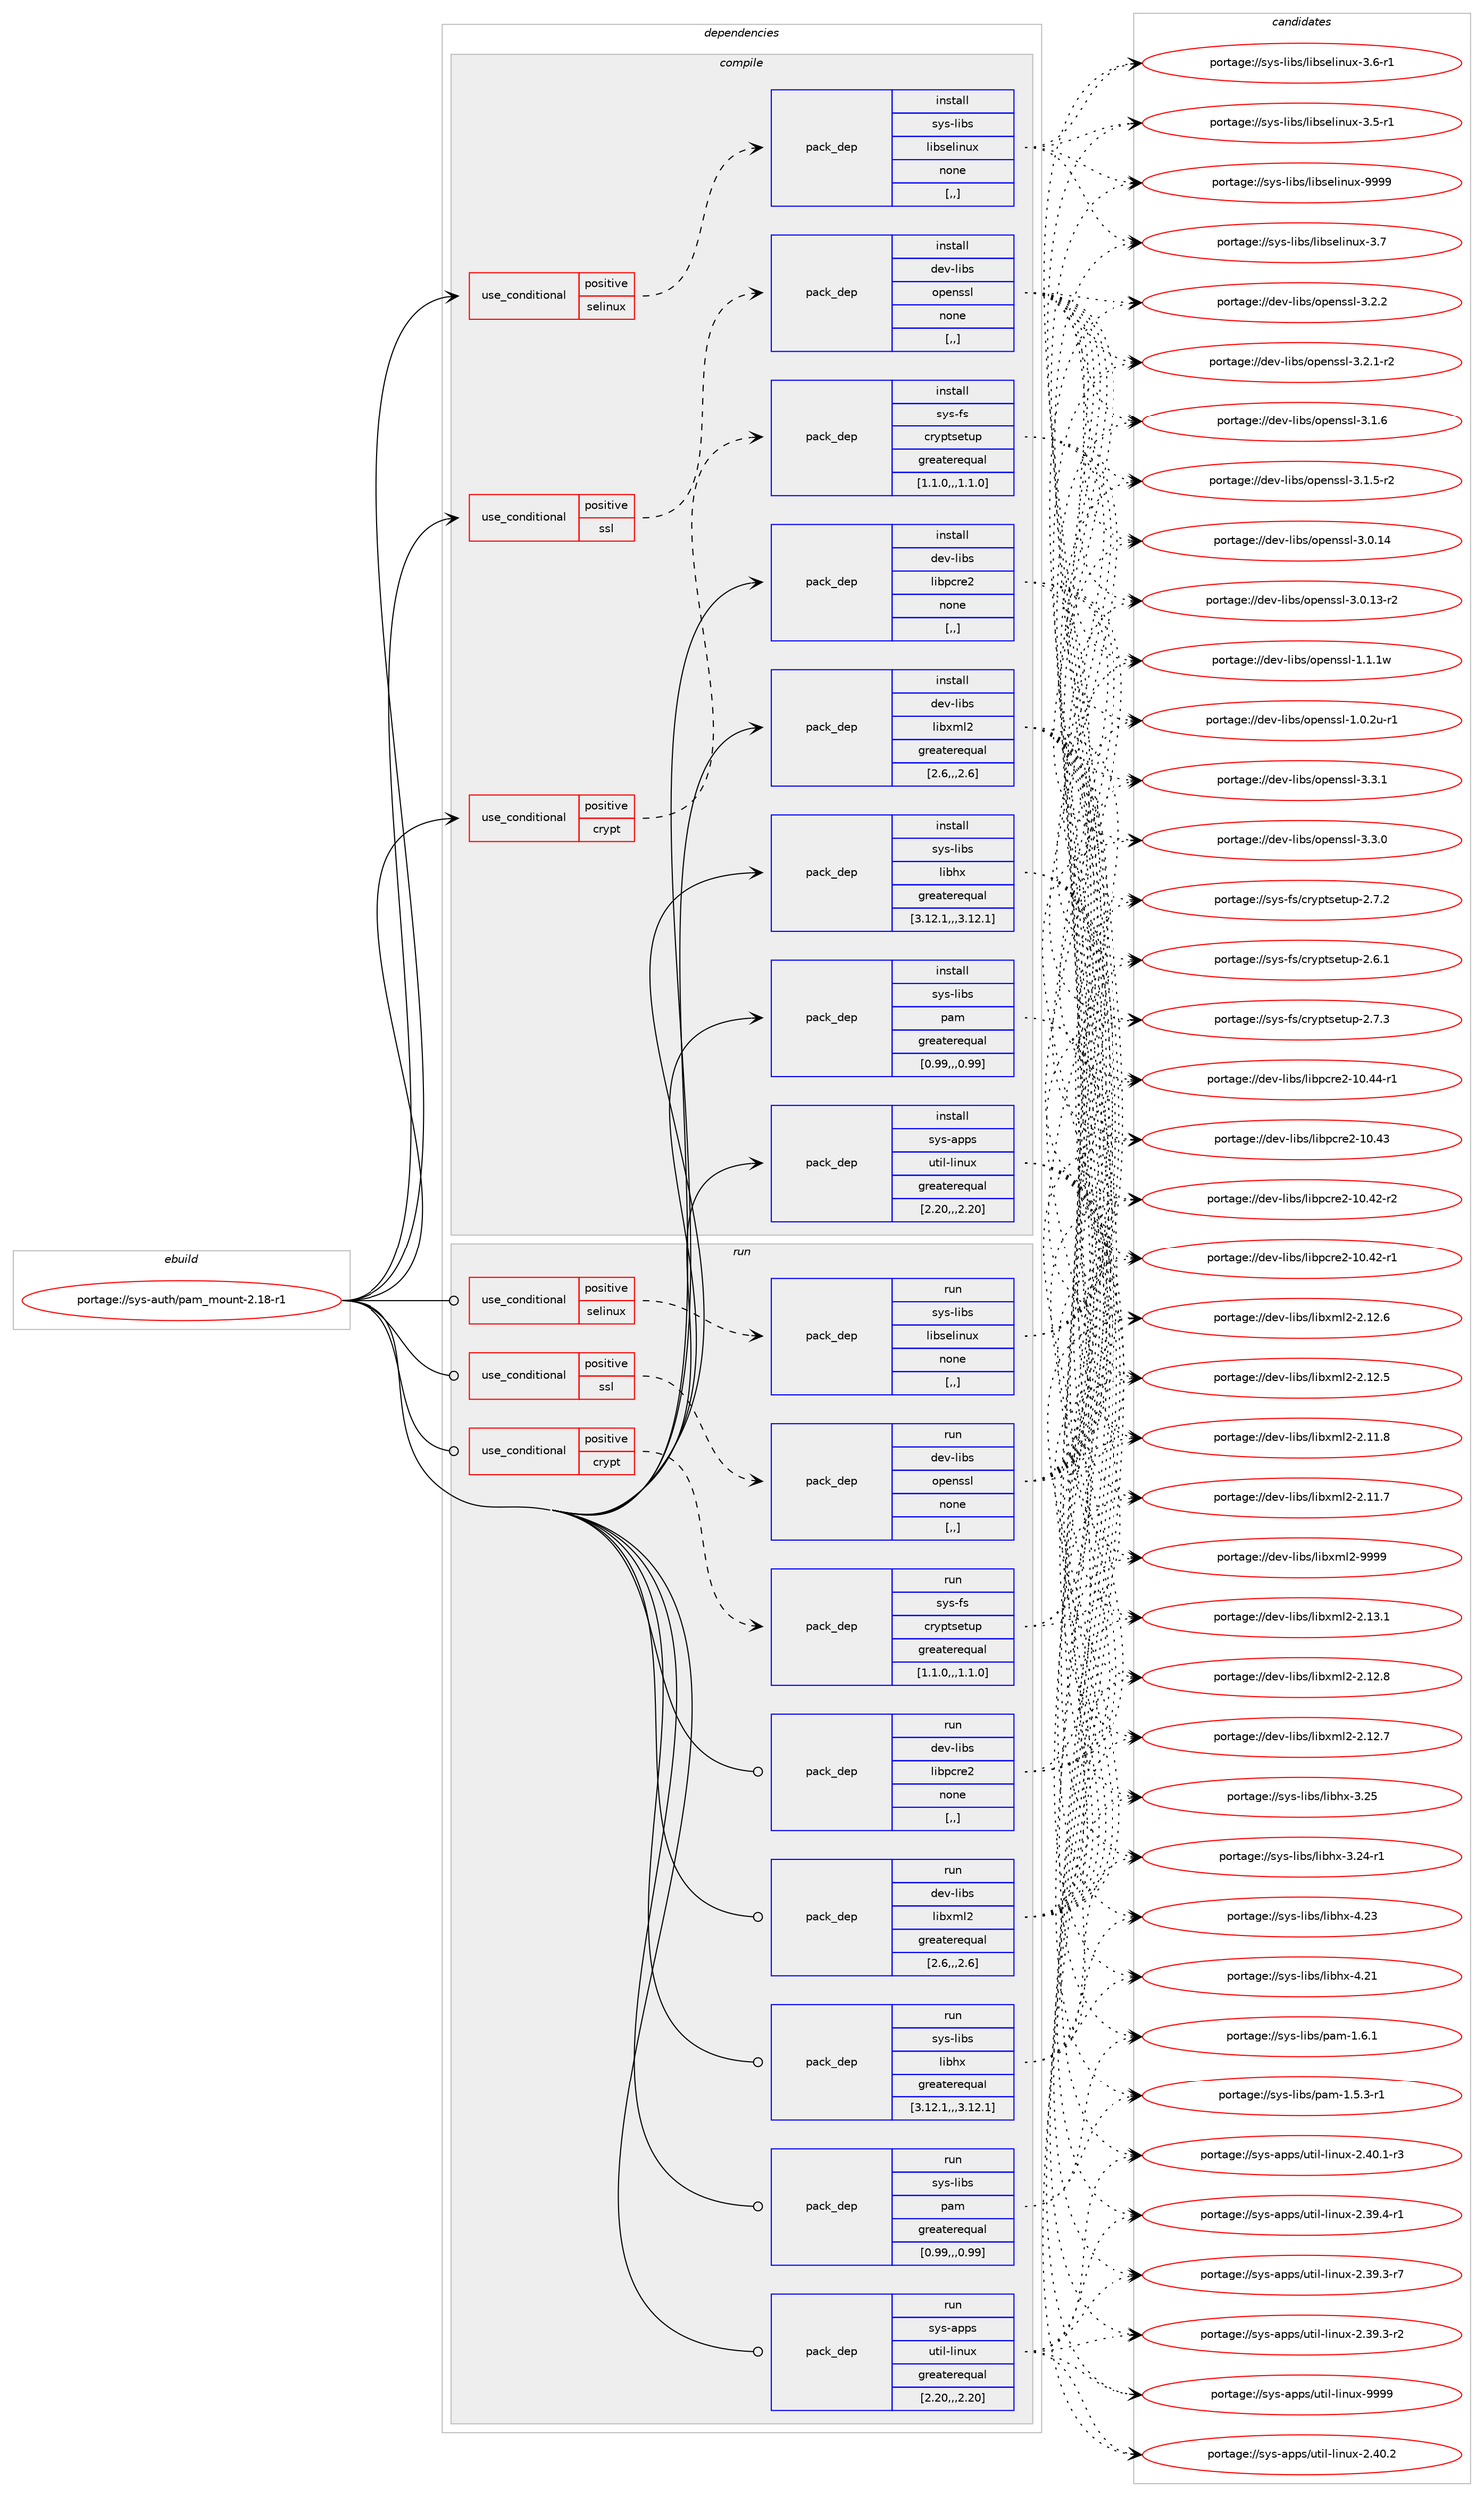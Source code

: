 digraph prolog {

# *************
# Graph options
# *************

newrank=true;
concentrate=true;
compound=true;
graph [rankdir=LR,fontname=Helvetica,fontsize=10,ranksep=1.5];#, ranksep=2.5, nodesep=0.2];
edge  [arrowhead=vee];
node  [fontname=Helvetica,fontsize=10];

# **********
# The ebuild
# **********

subgraph cluster_leftcol {
color=gray;
label=<<i>ebuild</i>>;
id [label="portage://sys-auth/pam_mount-2.18-r1", color=red, width=4, href="../sys-auth/pam_mount-2.18-r1.svg"];
}

# ****************
# The dependencies
# ****************

subgraph cluster_midcol {
color=gray;
label=<<i>dependencies</i>>;
subgraph cluster_compile {
fillcolor="#eeeeee";
style=filled;
label=<<i>compile</i>>;
subgraph cond112728 {
dependency425096 [label=<<TABLE BORDER="0" CELLBORDER="1" CELLSPACING="0" CELLPADDING="4"><TR><TD ROWSPAN="3" CELLPADDING="10">use_conditional</TD></TR><TR><TD>positive</TD></TR><TR><TD>crypt</TD></TR></TABLE>>, shape=none, color=red];
subgraph pack309415 {
dependency425097 [label=<<TABLE BORDER="0" CELLBORDER="1" CELLSPACING="0" CELLPADDING="4" WIDTH="220"><TR><TD ROWSPAN="6" CELLPADDING="30">pack_dep</TD></TR><TR><TD WIDTH="110">install</TD></TR><TR><TD>sys-fs</TD></TR><TR><TD>cryptsetup</TD></TR><TR><TD>greaterequal</TD></TR><TR><TD>[1.1.0,,,1.1.0]</TD></TR></TABLE>>, shape=none, color=blue];
}
dependency425096:e -> dependency425097:w [weight=20,style="dashed",arrowhead="vee"];
}
id:e -> dependency425096:w [weight=20,style="solid",arrowhead="vee"];
subgraph cond112729 {
dependency425098 [label=<<TABLE BORDER="0" CELLBORDER="1" CELLSPACING="0" CELLPADDING="4"><TR><TD ROWSPAN="3" CELLPADDING="10">use_conditional</TD></TR><TR><TD>positive</TD></TR><TR><TD>selinux</TD></TR></TABLE>>, shape=none, color=red];
subgraph pack309416 {
dependency425099 [label=<<TABLE BORDER="0" CELLBORDER="1" CELLSPACING="0" CELLPADDING="4" WIDTH="220"><TR><TD ROWSPAN="6" CELLPADDING="30">pack_dep</TD></TR><TR><TD WIDTH="110">install</TD></TR><TR><TD>sys-libs</TD></TR><TR><TD>libselinux</TD></TR><TR><TD>none</TD></TR><TR><TD>[,,]</TD></TR></TABLE>>, shape=none, color=blue];
}
dependency425098:e -> dependency425099:w [weight=20,style="dashed",arrowhead="vee"];
}
id:e -> dependency425098:w [weight=20,style="solid",arrowhead="vee"];
subgraph cond112730 {
dependency425100 [label=<<TABLE BORDER="0" CELLBORDER="1" CELLSPACING="0" CELLPADDING="4"><TR><TD ROWSPAN="3" CELLPADDING="10">use_conditional</TD></TR><TR><TD>positive</TD></TR><TR><TD>ssl</TD></TR></TABLE>>, shape=none, color=red];
subgraph pack309417 {
dependency425101 [label=<<TABLE BORDER="0" CELLBORDER="1" CELLSPACING="0" CELLPADDING="4" WIDTH="220"><TR><TD ROWSPAN="6" CELLPADDING="30">pack_dep</TD></TR><TR><TD WIDTH="110">install</TD></TR><TR><TD>dev-libs</TD></TR><TR><TD>openssl</TD></TR><TR><TD>none</TD></TR><TR><TD>[,,]</TD></TR></TABLE>>, shape=none, color=blue];
}
dependency425100:e -> dependency425101:w [weight=20,style="dashed",arrowhead="vee"];
}
id:e -> dependency425100:w [weight=20,style="solid",arrowhead="vee"];
subgraph pack309418 {
dependency425102 [label=<<TABLE BORDER="0" CELLBORDER="1" CELLSPACING="0" CELLPADDING="4" WIDTH="220"><TR><TD ROWSPAN="6" CELLPADDING="30">pack_dep</TD></TR><TR><TD WIDTH="110">install</TD></TR><TR><TD>dev-libs</TD></TR><TR><TD>libpcre2</TD></TR><TR><TD>none</TD></TR><TR><TD>[,,]</TD></TR></TABLE>>, shape=none, color=blue];
}
id:e -> dependency425102:w [weight=20,style="solid",arrowhead="vee"];
subgraph pack309419 {
dependency425103 [label=<<TABLE BORDER="0" CELLBORDER="1" CELLSPACING="0" CELLPADDING="4" WIDTH="220"><TR><TD ROWSPAN="6" CELLPADDING="30">pack_dep</TD></TR><TR><TD WIDTH="110">install</TD></TR><TR><TD>dev-libs</TD></TR><TR><TD>libxml2</TD></TR><TR><TD>greaterequal</TD></TR><TR><TD>[2.6,,,2.6]</TD></TR></TABLE>>, shape=none, color=blue];
}
id:e -> dependency425103:w [weight=20,style="solid",arrowhead="vee"];
subgraph pack309420 {
dependency425104 [label=<<TABLE BORDER="0" CELLBORDER="1" CELLSPACING="0" CELLPADDING="4" WIDTH="220"><TR><TD ROWSPAN="6" CELLPADDING="30">pack_dep</TD></TR><TR><TD WIDTH="110">install</TD></TR><TR><TD>sys-apps</TD></TR><TR><TD>util-linux</TD></TR><TR><TD>greaterequal</TD></TR><TR><TD>[2.20,,,2.20]</TD></TR></TABLE>>, shape=none, color=blue];
}
id:e -> dependency425104:w [weight=20,style="solid",arrowhead="vee"];
subgraph pack309421 {
dependency425105 [label=<<TABLE BORDER="0" CELLBORDER="1" CELLSPACING="0" CELLPADDING="4" WIDTH="220"><TR><TD ROWSPAN="6" CELLPADDING="30">pack_dep</TD></TR><TR><TD WIDTH="110">install</TD></TR><TR><TD>sys-libs</TD></TR><TR><TD>libhx</TD></TR><TR><TD>greaterequal</TD></TR><TR><TD>[3.12.1,,,3.12.1]</TD></TR></TABLE>>, shape=none, color=blue];
}
id:e -> dependency425105:w [weight=20,style="solid",arrowhead="vee"];
subgraph pack309422 {
dependency425106 [label=<<TABLE BORDER="0" CELLBORDER="1" CELLSPACING="0" CELLPADDING="4" WIDTH="220"><TR><TD ROWSPAN="6" CELLPADDING="30">pack_dep</TD></TR><TR><TD WIDTH="110">install</TD></TR><TR><TD>sys-libs</TD></TR><TR><TD>pam</TD></TR><TR><TD>greaterequal</TD></TR><TR><TD>[0.99,,,0.99]</TD></TR></TABLE>>, shape=none, color=blue];
}
id:e -> dependency425106:w [weight=20,style="solid",arrowhead="vee"];
}
subgraph cluster_compileandrun {
fillcolor="#eeeeee";
style=filled;
label=<<i>compile and run</i>>;
}
subgraph cluster_run {
fillcolor="#eeeeee";
style=filled;
label=<<i>run</i>>;
subgraph cond112731 {
dependency425107 [label=<<TABLE BORDER="0" CELLBORDER="1" CELLSPACING="0" CELLPADDING="4"><TR><TD ROWSPAN="3" CELLPADDING="10">use_conditional</TD></TR><TR><TD>positive</TD></TR><TR><TD>crypt</TD></TR></TABLE>>, shape=none, color=red];
subgraph pack309423 {
dependency425108 [label=<<TABLE BORDER="0" CELLBORDER="1" CELLSPACING="0" CELLPADDING="4" WIDTH="220"><TR><TD ROWSPAN="6" CELLPADDING="30">pack_dep</TD></TR><TR><TD WIDTH="110">run</TD></TR><TR><TD>sys-fs</TD></TR><TR><TD>cryptsetup</TD></TR><TR><TD>greaterequal</TD></TR><TR><TD>[1.1.0,,,1.1.0]</TD></TR></TABLE>>, shape=none, color=blue];
}
dependency425107:e -> dependency425108:w [weight=20,style="dashed",arrowhead="vee"];
}
id:e -> dependency425107:w [weight=20,style="solid",arrowhead="odot"];
subgraph cond112732 {
dependency425109 [label=<<TABLE BORDER="0" CELLBORDER="1" CELLSPACING="0" CELLPADDING="4"><TR><TD ROWSPAN="3" CELLPADDING="10">use_conditional</TD></TR><TR><TD>positive</TD></TR><TR><TD>selinux</TD></TR></TABLE>>, shape=none, color=red];
subgraph pack309424 {
dependency425110 [label=<<TABLE BORDER="0" CELLBORDER="1" CELLSPACING="0" CELLPADDING="4" WIDTH="220"><TR><TD ROWSPAN="6" CELLPADDING="30">pack_dep</TD></TR><TR><TD WIDTH="110">run</TD></TR><TR><TD>sys-libs</TD></TR><TR><TD>libselinux</TD></TR><TR><TD>none</TD></TR><TR><TD>[,,]</TD></TR></TABLE>>, shape=none, color=blue];
}
dependency425109:e -> dependency425110:w [weight=20,style="dashed",arrowhead="vee"];
}
id:e -> dependency425109:w [weight=20,style="solid",arrowhead="odot"];
subgraph cond112733 {
dependency425111 [label=<<TABLE BORDER="0" CELLBORDER="1" CELLSPACING="0" CELLPADDING="4"><TR><TD ROWSPAN="3" CELLPADDING="10">use_conditional</TD></TR><TR><TD>positive</TD></TR><TR><TD>ssl</TD></TR></TABLE>>, shape=none, color=red];
subgraph pack309425 {
dependency425112 [label=<<TABLE BORDER="0" CELLBORDER="1" CELLSPACING="0" CELLPADDING="4" WIDTH="220"><TR><TD ROWSPAN="6" CELLPADDING="30">pack_dep</TD></TR><TR><TD WIDTH="110">run</TD></TR><TR><TD>dev-libs</TD></TR><TR><TD>openssl</TD></TR><TR><TD>none</TD></TR><TR><TD>[,,]</TD></TR></TABLE>>, shape=none, color=blue];
}
dependency425111:e -> dependency425112:w [weight=20,style="dashed",arrowhead="vee"];
}
id:e -> dependency425111:w [weight=20,style="solid",arrowhead="odot"];
subgraph pack309426 {
dependency425113 [label=<<TABLE BORDER="0" CELLBORDER="1" CELLSPACING="0" CELLPADDING="4" WIDTH="220"><TR><TD ROWSPAN="6" CELLPADDING="30">pack_dep</TD></TR><TR><TD WIDTH="110">run</TD></TR><TR><TD>dev-libs</TD></TR><TR><TD>libpcre2</TD></TR><TR><TD>none</TD></TR><TR><TD>[,,]</TD></TR></TABLE>>, shape=none, color=blue];
}
id:e -> dependency425113:w [weight=20,style="solid",arrowhead="odot"];
subgraph pack309427 {
dependency425114 [label=<<TABLE BORDER="0" CELLBORDER="1" CELLSPACING="0" CELLPADDING="4" WIDTH="220"><TR><TD ROWSPAN="6" CELLPADDING="30">pack_dep</TD></TR><TR><TD WIDTH="110">run</TD></TR><TR><TD>dev-libs</TD></TR><TR><TD>libxml2</TD></TR><TR><TD>greaterequal</TD></TR><TR><TD>[2.6,,,2.6]</TD></TR></TABLE>>, shape=none, color=blue];
}
id:e -> dependency425114:w [weight=20,style="solid",arrowhead="odot"];
subgraph pack309428 {
dependency425115 [label=<<TABLE BORDER="0" CELLBORDER="1" CELLSPACING="0" CELLPADDING="4" WIDTH="220"><TR><TD ROWSPAN="6" CELLPADDING="30">pack_dep</TD></TR><TR><TD WIDTH="110">run</TD></TR><TR><TD>sys-apps</TD></TR><TR><TD>util-linux</TD></TR><TR><TD>greaterequal</TD></TR><TR><TD>[2.20,,,2.20]</TD></TR></TABLE>>, shape=none, color=blue];
}
id:e -> dependency425115:w [weight=20,style="solid",arrowhead="odot"];
subgraph pack309429 {
dependency425116 [label=<<TABLE BORDER="0" CELLBORDER="1" CELLSPACING="0" CELLPADDING="4" WIDTH="220"><TR><TD ROWSPAN="6" CELLPADDING="30">pack_dep</TD></TR><TR><TD WIDTH="110">run</TD></TR><TR><TD>sys-libs</TD></TR><TR><TD>libhx</TD></TR><TR><TD>greaterequal</TD></TR><TR><TD>[3.12.1,,,3.12.1]</TD></TR></TABLE>>, shape=none, color=blue];
}
id:e -> dependency425116:w [weight=20,style="solid",arrowhead="odot"];
subgraph pack309430 {
dependency425117 [label=<<TABLE BORDER="0" CELLBORDER="1" CELLSPACING="0" CELLPADDING="4" WIDTH="220"><TR><TD ROWSPAN="6" CELLPADDING="30">pack_dep</TD></TR><TR><TD WIDTH="110">run</TD></TR><TR><TD>sys-libs</TD></TR><TR><TD>pam</TD></TR><TR><TD>greaterequal</TD></TR><TR><TD>[0.99,,,0.99]</TD></TR></TABLE>>, shape=none, color=blue];
}
id:e -> dependency425117:w [weight=20,style="solid",arrowhead="odot"];
}
}

# **************
# The candidates
# **************

subgraph cluster_choices {
rank=same;
color=gray;
label=<<i>candidates</i>>;

subgraph choice309415 {
color=black;
nodesep=1;
choice115121115451021154799114121112116115101116117112455046554651 [label="portage://sys-fs/cryptsetup-2.7.3", color=red, width=4,href="../sys-fs/cryptsetup-2.7.3.svg"];
choice115121115451021154799114121112116115101116117112455046554650 [label="portage://sys-fs/cryptsetup-2.7.2", color=red, width=4,href="../sys-fs/cryptsetup-2.7.2.svg"];
choice115121115451021154799114121112116115101116117112455046544649 [label="portage://sys-fs/cryptsetup-2.6.1", color=red, width=4,href="../sys-fs/cryptsetup-2.6.1.svg"];
dependency425097:e -> choice115121115451021154799114121112116115101116117112455046554651:w [style=dotted,weight="100"];
dependency425097:e -> choice115121115451021154799114121112116115101116117112455046554650:w [style=dotted,weight="100"];
dependency425097:e -> choice115121115451021154799114121112116115101116117112455046544649:w [style=dotted,weight="100"];
}
subgraph choice309416 {
color=black;
nodesep=1;
choice115121115451081059811547108105981151011081051101171204557575757 [label="portage://sys-libs/libselinux-9999", color=red, width=4,href="../sys-libs/libselinux-9999.svg"];
choice1151211154510810598115471081059811510110810511011712045514655 [label="portage://sys-libs/libselinux-3.7", color=red, width=4,href="../sys-libs/libselinux-3.7.svg"];
choice11512111545108105981154710810598115101108105110117120455146544511449 [label="portage://sys-libs/libselinux-3.6-r1", color=red, width=4,href="../sys-libs/libselinux-3.6-r1.svg"];
choice11512111545108105981154710810598115101108105110117120455146534511449 [label="portage://sys-libs/libselinux-3.5-r1", color=red, width=4,href="../sys-libs/libselinux-3.5-r1.svg"];
dependency425099:e -> choice115121115451081059811547108105981151011081051101171204557575757:w [style=dotted,weight="100"];
dependency425099:e -> choice1151211154510810598115471081059811510110810511011712045514655:w [style=dotted,weight="100"];
dependency425099:e -> choice11512111545108105981154710810598115101108105110117120455146544511449:w [style=dotted,weight="100"];
dependency425099:e -> choice11512111545108105981154710810598115101108105110117120455146534511449:w [style=dotted,weight="100"];
}
subgraph choice309417 {
color=black;
nodesep=1;
choice100101118451081059811547111112101110115115108455146514649 [label="portage://dev-libs/openssl-3.3.1", color=red, width=4,href="../dev-libs/openssl-3.3.1.svg"];
choice100101118451081059811547111112101110115115108455146514648 [label="portage://dev-libs/openssl-3.3.0", color=red, width=4,href="../dev-libs/openssl-3.3.0.svg"];
choice100101118451081059811547111112101110115115108455146504650 [label="portage://dev-libs/openssl-3.2.2", color=red, width=4,href="../dev-libs/openssl-3.2.2.svg"];
choice1001011184510810598115471111121011101151151084551465046494511450 [label="portage://dev-libs/openssl-3.2.1-r2", color=red, width=4,href="../dev-libs/openssl-3.2.1-r2.svg"];
choice100101118451081059811547111112101110115115108455146494654 [label="portage://dev-libs/openssl-3.1.6", color=red, width=4,href="../dev-libs/openssl-3.1.6.svg"];
choice1001011184510810598115471111121011101151151084551464946534511450 [label="portage://dev-libs/openssl-3.1.5-r2", color=red, width=4,href="../dev-libs/openssl-3.1.5-r2.svg"];
choice10010111845108105981154711111210111011511510845514648464952 [label="portage://dev-libs/openssl-3.0.14", color=red, width=4,href="../dev-libs/openssl-3.0.14.svg"];
choice100101118451081059811547111112101110115115108455146484649514511450 [label="portage://dev-libs/openssl-3.0.13-r2", color=red, width=4,href="../dev-libs/openssl-3.0.13-r2.svg"];
choice100101118451081059811547111112101110115115108454946494649119 [label="portage://dev-libs/openssl-1.1.1w", color=red, width=4,href="../dev-libs/openssl-1.1.1w.svg"];
choice1001011184510810598115471111121011101151151084549464846501174511449 [label="portage://dev-libs/openssl-1.0.2u-r1", color=red, width=4,href="../dev-libs/openssl-1.0.2u-r1.svg"];
dependency425101:e -> choice100101118451081059811547111112101110115115108455146514649:w [style=dotted,weight="100"];
dependency425101:e -> choice100101118451081059811547111112101110115115108455146514648:w [style=dotted,weight="100"];
dependency425101:e -> choice100101118451081059811547111112101110115115108455146504650:w [style=dotted,weight="100"];
dependency425101:e -> choice1001011184510810598115471111121011101151151084551465046494511450:w [style=dotted,weight="100"];
dependency425101:e -> choice100101118451081059811547111112101110115115108455146494654:w [style=dotted,weight="100"];
dependency425101:e -> choice1001011184510810598115471111121011101151151084551464946534511450:w [style=dotted,weight="100"];
dependency425101:e -> choice10010111845108105981154711111210111011511510845514648464952:w [style=dotted,weight="100"];
dependency425101:e -> choice100101118451081059811547111112101110115115108455146484649514511450:w [style=dotted,weight="100"];
dependency425101:e -> choice100101118451081059811547111112101110115115108454946494649119:w [style=dotted,weight="100"];
dependency425101:e -> choice1001011184510810598115471111121011101151151084549464846501174511449:w [style=dotted,weight="100"];
}
subgraph choice309418 {
color=black;
nodesep=1;
choice1001011184510810598115471081059811299114101504549484652524511449 [label="portage://dev-libs/libpcre2-10.44-r1", color=red, width=4,href="../dev-libs/libpcre2-10.44-r1.svg"];
choice100101118451081059811547108105981129911410150454948465251 [label="portage://dev-libs/libpcre2-10.43", color=red, width=4,href="../dev-libs/libpcre2-10.43.svg"];
choice1001011184510810598115471081059811299114101504549484652504511450 [label="portage://dev-libs/libpcre2-10.42-r2", color=red, width=4,href="../dev-libs/libpcre2-10.42-r2.svg"];
choice1001011184510810598115471081059811299114101504549484652504511449 [label="portage://dev-libs/libpcre2-10.42-r1", color=red, width=4,href="../dev-libs/libpcre2-10.42-r1.svg"];
dependency425102:e -> choice1001011184510810598115471081059811299114101504549484652524511449:w [style=dotted,weight="100"];
dependency425102:e -> choice100101118451081059811547108105981129911410150454948465251:w [style=dotted,weight="100"];
dependency425102:e -> choice1001011184510810598115471081059811299114101504549484652504511450:w [style=dotted,weight="100"];
dependency425102:e -> choice1001011184510810598115471081059811299114101504549484652504511449:w [style=dotted,weight="100"];
}
subgraph choice309419 {
color=black;
nodesep=1;
choice10010111845108105981154710810598120109108504557575757 [label="portage://dev-libs/libxml2-9999", color=red, width=4,href="../dev-libs/libxml2-9999.svg"];
choice100101118451081059811547108105981201091085045504649514649 [label="portage://dev-libs/libxml2-2.13.1", color=red, width=4,href="../dev-libs/libxml2-2.13.1.svg"];
choice100101118451081059811547108105981201091085045504649504656 [label="portage://dev-libs/libxml2-2.12.8", color=red, width=4,href="../dev-libs/libxml2-2.12.8.svg"];
choice100101118451081059811547108105981201091085045504649504655 [label="portage://dev-libs/libxml2-2.12.7", color=red, width=4,href="../dev-libs/libxml2-2.12.7.svg"];
choice100101118451081059811547108105981201091085045504649504654 [label="portage://dev-libs/libxml2-2.12.6", color=red, width=4,href="../dev-libs/libxml2-2.12.6.svg"];
choice100101118451081059811547108105981201091085045504649504653 [label="portage://dev-libs/libxml2-2.12.5", color=red, width=4,href="../dev-libs/libxml2-2.12.5.svg"];
choice100101118451081059811547108105981201091085045504649494656 [label="portage://dev-libs/libxml2-2.11.8", color=red, width=4,href="../dev-libs/libxml2-2.11.8.svg"];
choice100101118451081059811547108105981201091085045504649494655 [label="portage://dev-libs/libxml2-2.11.7", color=red, width=4,href="../dev-libs/libxml2-2.11.7.svg"];
dependency425103:e -> choice10010111845108105981154710810598120109108504557575757:w [style=dotted,weight="100"];
dependency425103:e -> choice100101118451081059811547108105981201091085045504649514649:w [style=dotted,weight="100"];
dependency425103:e -> choice100101118451081059811547108105981201091085045504649504656:w [style=dotted,weight="100"];
dependency425103:e -> choice100101118451081059811547108105981201091085045504649504655:w [style=dotted,weight="100"];
dependency425103:e -> choice100101118451081059811547108105981201091085045504649504654:w [style=dotted,weight="100"];
dependency425103:e -> choice100101118451081059811547108105981201091085045504649504653:w [style=dotted,weight="100"];
dependency425103:e -> choice100101118451081059811547108105981201091085045504649494656:w [style=dotted,weight="100"];
dependency425103:e -> choice100101118451081059811547108105981201091085045504649494655:w [style=dotted,weight="100"];
}
subgraph choice309420 {
color=black;
nodesep=1;
choice115121115459711211211547117116105108451081051101171204557575757 [label="portage://sys-apps/util-linux-9999", color=red, width=4,href="../sys-apps/util-linux-9999.svg"];
choice1151211154597112112115471171161051084510810511011712045504652484650 [label="portage://sys-apps/util-linux-2.40.2", color=red, width=4,href="../sys-apps/util-linux-2.40.2.svg"];
choice11512111545971121121154711711610510845108105110117120455046524846494511451 [label="portage://sys-apps/util-linux-2.40.1-r3", color=red, width=4,href="../sys-apps/util-linux-2.40.1-r3.svg"];
choice11512111545971121121154711711610510845108105110117120455046515746524511449 [label="portage://sys-apps/util-linux-2.39.4-r1", color=red, width=4,href="../sys-apps/util-linux-2.39.4-r1.svg"];
choice11512111545971121121154711711610510845108105110117120455046515746514511455 [label="portage://sys-apps/util-linux-2.39.3-r7", color=red, width=4,href="../sys-apps/util-linux-2.39.3-r7.svg"];
choice11512111545971121121154711711610510845108105110117120455046515746514511450 [label="portage://sys-apps/util-linux-2.39.3-r2", color=red, width=4,href="../sys-apps/util-linux-2.39.3-r2.svg"];
dependency425104:e -> choice115121115459711211211547117116105108451081051101171204557575757:w [style=dotted,weight="100"];
dependency425104:e -> choice1151211154597112112115471171161051084510810511011712045504652484650:w [style=dotted,weight="100"];
dependency425104:e -> choice11512111545971121121154711711610510845108105110117120455046524846494511451:w [style=dotted,weight="100"];
dependency425104:e -> choice11512111545971121121154711711610510845108105110117120455046515746524511449:w [style=dotted,weight="100"];
dependency425104:e -> choice11512111545971121121154711711610510845108105110117120455046515746514511455:w [style=dotted,weight="100"];
dependency425104:e -> choice11512111545971121121154711711610510845108105110117120455046515746514511450:w [style=dotted,weight="100"];
}
subgraph choice309421 {
color=black;
nodesep=1;
choice115121115451081059811547108105981041204552465051 [label="portage://sys-libs/libhx-4.23", color=red, width=4,href="../sys-libs/libhx-4.23.svg"];
choice115121115451081059811547108105981041204552465049 [label="portage://sys-libs/libhx-4.21", color=red, width=4,href="../sys-libs/libhx-4.21.svg"];
choice115121115451081059811547108105981041204551465053 [label="portage://sys-libs/libhx-3.25", color=red, width=4,href="../sys-libs/libhx-3.25.svg"];
choice1151211154510810598115471081059810412045514650524511449 [label="portage://sys-libs/libhx-3.24-r1", color=red, width=4,href="../sys-libs/libhx-3.24-r1.svg"];
dependency425105:e -> choice115121115451081059811547108105981041204552465051:w [style=dotted,weight="100"];
dependency425105:e -> choice115121115451081059811547108105981041204552465049:w [style=dotted,weight="100"];
dependency425105:e -> choice115121115451081059811547108105981041204551465053:w [style=dotted,weight="100"];
dependency425105:e -> choice1151211154510810598115471081059810412045514650524511449:w [style=dotted,weight="100"];
}
subgraph choice309422 {
color=black;
nodesep=1;
choice11512111545108105981154711297109454946544649 [label="portage://sys-libs/pam-1.6.1", color=red, width=4,href="../sys-libs/pam-1.6.1.svg"];
choice115121115451081059811547112971094549465346514511449 [label="portage://sys-libs/pam-1.5.3-r1", color=red, width=4,href="../sys-libs/pam-1.5.3-r1.svg"];
dependency425106:e -> choice11512111545108105981154711297109454946544649:w [style=dotted,weight="100"];
dependency425106:e -> choice115121115451081059811547112971094549465346514511449:w [style=dotted,weight="100"];
}
subgraph choice309423 {
color=black;
nodesep=1;
choice115121115451021154799114121112116115101116117112455046554651 [label="portage://sys-fs/cryptsetup-2.7.3", color=red, width=4,href="../sys-fs/cryptsetup-2.7.3.svg"];
choice115121115451021154799114121112116115101116117112455046554650 [label="portage://sys-fs/cryptsetup-2.7.2", color=red, width=4,href="../sys-fs/cryptsetup-2.7.2.svg"];
choice115121115451021154799114121112116115101116117112455046544649 [label="portage://sys-fs/cryptsetup-2.6.1", color=red, width=4,href="../sys-fs/cryptsetup-2.6.1.svg"];
dependency425108:e -> choice115121115451021154799114121112116115101116117112455046554651:w [style=dotted,weight="100"];
dependency425108:e -> choice115121115451021154799114121112116115101116117112455046554650:w [style=dotted,weight="100"];
dependency425108:e -> choice115121115451021154799114121112116115101116117112455046544649:w [style=dotted,weight="100"];
}
subgraph choice309424 {
color=black;
nodesep=1;
choice115121115451081059811547108105981151011081051101171204557575757 [label="portage://sys-libs/libselinux-9999", color=red, width=4,href="../sys-libs/libselinux-9999.svg"];
choice1151211154510810598115471081059811510110810511011712045514655 [label="portage://sys-libs/libselinux-3.7", color=red, width=4,href="../sys-libs/libselinux-3.7.svg"];
choice11512111545108105981154710810598115101108105110117120455146544511449 [label="portage://sys-libs/libselinux-3.6-r1", color=red, width=4,href="../sys-libs/libselinux-3.6-r1.svg"];
choice11512111545108105981154710810598115101108105110117120455146534511449 [label="portage://sys-libs/libselinux-3.5-r1", color=red, width=4,href="../sys-libs/libselinux-3.5-r1.svg"];
dependency425110:e -> choice115121115451081059811547108105981151011081051101171204557575757:w [style=dotted,weight="100"];
dependency425110:e -> choice1151211154510810598115471081059811510110810511011712045514655:w [style=dotted,weight="100"];
dependency425110:e -> choice11512111545108105981154710810598115101108105110117120455146544511449:w [style=dotted,weight="100"];
dependency425110:e -> choice11512111545108105981154710810598115101108105110117120455146534511449:w [style=dotted,weight="100"];
}
subgraph choice309425 {
color=black;
nodesep=1;
choice100101118451081059811547111112101110115115108455146514649 [label="portage://dev-libs/openssl-3.3.1", color=red, width=4,href="../dev-libs/openssl-3.3.1.svg"];
choice100101118451081059811547111112101110115115108455146514648 [label="portage://dev-libs/openssl-3.3.0", color=red, width=4,href="../dev-libs/openssl-3.3.0.svg"];
choice100101118451081059811547111112101110115115108455146504650 [label="portage://dev-libs/openssl-3.2.2", color=red, width=4,href="../dev-libs/openssl-3.2.2.svg"];
choice1001011184510810598115471111121011101151151084551465046494511450 [label="portage://dev-libs/openssl-3.2.1-r2", color=red, width=4,href="../dev-libs/openssl-3.2.1-r2.svg"];
choice100101118451081059811547111112101110115115108455146494654 [label="portage://dev-libs/openssl-3.1.6", color=red, width=4,href="../dev-libs/openssl-3.1.6.svg"];
choice1001011184510810598115471111121011101151151084551464946534511450 [label="portage://dev-libs/openssl-3.1.5-r2", color=red, width=4,href="../dev-libs/openssl-3.1.5-r2.svg"];
choice10010111845108105981154711111210111011511510845514648464952 [label="portage://dev-libs/openssl-3.0.14", color=red, width=4,href="../dev-libs/openssl-3.0.14.svg"];
choice100101118451081059811547111112101110115115108455146484649514511450 [label="portage://dev-libs/openssl-3.0.13-r2", color=red, width=4,href="../dev-libs/openssl-3.0.13-r2.svg"];
choice100101118451081059811547111112101110115115108454946494649119 [label="portage://dev-libs/openssl-1.1.1w", color=red, width=4,href="../dev-libs/openssl-1.1.1w.svg"];
choice1001011184510810598115471111121011101151151084549464846501174511449 [label="portage://dev-libs/openssl-1.0.2u-r1", color=red, width=4,href="../dev-libs/openssl-1.0.2u-r1.svg"];
dependency425112:e -> choice100101118451081059811547111112101110115115108455146514649:w [style=dotted,weight="100"];
dependency425112:e -> choice100101118451081059811547111112101110115115108455146514648:w [style=dotted,weight="100"];
dependency425112:e -> choice100101118451081059811547111112101110115115108455146504650:w [style=dotted,weight="100"];
dependency425112:e -> choice1001011184510810598115471111121011101151151084551465046494511450:w [style=dotted,weight="100"];
dependency425112:e -> choice100101118451081059811547111112101110115115108455146494654:w [style=dotted,weight="100"];
dependency425112:e -> choice1001011184510810598115471111121011101151151084551464946534511450:w [style=dotted,weight="100"];
dependency425112:e -> choice10010111845108105981154711111210111011511510845514648464952:w [style=dotted,weight="100"];
dependency425112:e -> choice100101118451081059811547111112101110115115108455146484649514511450:w [style=dotted,weight="100"];
dependency425112:e -> choice100101118451081059811547111112101110115115108454946494649119:w [style=dotted,weight="100"];
dependency425112:e -> choice1001011184510810598115471111121011101151151084549464846501174511449:w [style=dotted,weight="100"];
}
subgraph choice309426 {
color=black;
nodesep=1;
choice1001011184510810598115471081059811299114101504549484652524511449 [label="portage://dev-libs/libpcre2-10.44-r1", color=red, width=4,href="../dev-libs/libpcre2-10.44-r1.svg"];
choice100101118451081059811547108105981129911410150454948465251 [label="portage://dev-libs/libpcre2-10.43", color=red, width=4,href="../dev-libs/libpcre2-10.43.svg"];
choice1001011184510810598115471081059811299114101504549484652504511450 [label="portage://dev-libs/libpcre2-10.42-r2", color=red, width=4,href="../dev-libs/libpcre2-10.42-r2.svg"];
choice1001011184510810598115471081059811299114101504549484652504511449 [label="portage://dev-libs/libpcre2-10.42-r1", color=red, width=4,href="../dev-libs/libpcre2-10.42-r1.svg"];
dependency425113:e -> choice1001011184510810598115471081059811299114101504549484652524511449:w [style=dotted,weight="100"];
dependency425113:e -> choice100101118451081059811547108105981129911410150454948465251:w [style=dotted,weight="100"];
dependency425113:e -> choice1001011184510810598115471081059811299114101504549484652504511450:w [style=dotted,weight="100"];
dependency425113:e -> choice1001011184510810598115471081059811299114101504549484652504511449:w [style=dotted,weight="100"];
}
subgraph choice309427 {
color=black;
nodesep=1;
choice10010111845108105981154710810598120109108504557575757 [label="portage://dev-libs/libxml2-9999", color=red, width=4,href="../dev-libs/libxml2-9999.svg"];
choice100101118451081059811547108105981201091085045504649514649 [label="portage://dev-libs/libxml2-2.13.1", color=red, width=4,href="../dev-libs/libxml2-2.13.1.svg"];
choice100101118451081059811547108105981201091085045504649504656 [label="portage://dev-libs/libxml2-2.12.8", color=red, width=4,href="../dev-libs/libxml2-2.12.8.svg"];
choice100101118451081059811547108105981201091085045504649504655 [label="portage://dev-libs/libxml2-2.12.7", color=red, width=4,href="../dev-libs/libxml2-2.12.7.svg"];
choice100101118451081059811547108105981201091085045504649504654 [label="portage://dev-libs/libxml2-2.12.6", color=red, width=4,href="../dev-libs/libxml2-2.12.6.svg"];
choice100101118451081059811547108105981201091085045504649504653 [label="portage://dev-libs/libxml2-2.12.5", color=red, width=4,href="../dev-libs/libxml2-2.12.5.svg"];
choice100101118451081059811547108105981201091085045504649494656 [label="portage://dev-libs/libxml2-2.11.8", color=red, width=4,href="../dev-libs/libxml2-2.11.8.svg"];
choice100101118451081059811547108105981201091085045504649494655 [label="portage://dev-libs/libxml2-2.11.7", color=red, width=4,href="../dev-libs/libxml2-2.11.7.svg"];
dependency425114:e -> choice10010111845108105981154710810598120109108504557575757:w [style=dotted,weight="100"];
dependency425114:e -> choice100101118451081059811547108105981201091085045504649514649:w [style=dotted,weight="100"];
dependency425114:e -> choice100101118451081059811547108105981201091085045504649504656:w [style=dotted,weight="100"];
dependency425114:e -> choice100101118451081059811547108105981201091085045504649504655:w [style=dotted,weight="100"];
dependency425114:e -> choice100101118451081059811547108105981201091085045504649504654:w [style=dotted,weight="100"];
dependency425114:e -> choice100101118451081059811547108105981201091085045504649504653:w [style=dotted,weight="100"];
dependency425114:e -> choice100101118451081059811547108105981201091085045504649494656:w [style=dotted,weight="100"];
dependency425114:e -> choice100101118451081059811547108105981201091085045504649494655:w [style=dotted,weight="100"];
}
subgraph choice309428 {
color=black;
nodesep=1;
choice115121115459711211211547117116105108451081051101171204557575757 [label="portage://sys-apps/util-linux-9999", color=red, width=4,href="../sys-apps/util-linux-9999.svg"];
choice1151211154597112112115471171161051084510810511011712045504652484650 [label="portage://sys-apps/util-linux-2.40.2", color=red, width=4,href="../sys-apps/util-linux-2.40.2.svg"];
choice11512111545971121121154711711610510845108105110117120455046524846494511451 [label="portage://sys-apps/util-linux-2.40.1-r3", color=red, width=4,href="../sys-apps/util-linux-2.40.1-r3.svg"];
choice11512111545971121121154711711610510845108105110117120455046515746524511449 [label="portage://sys-apps/util-linux-2.39.4-r1", color=red, width=4,href="../sys-apps/util-linux-2.39.4-r1.svg"];
choice11512111545971121121154711711610510845108105110117120455046515746514511455 [label="portage://sys-apps/util-linux-2.39.3-r7", color=red, width=4,href="../sys-apps/util-linux-2.39.3-r7.svg"];
choice11512111545971121121154711711610510845108105110117120455046515746514511450 [label="portage://sys-apps/util-linux-2.39.3-r2", color=red, width=4,href="../sys-apps/util-linux-2.39.3-r2.svg"];
dependency425115:e -> choice115121115459711211211547117116105108451081051101171204557575757:w [style=dotted,weight="100"];
dependency425115:e -> choice1151211154597112112115471171161051084510810511011712045504652484650:w [style=dotted,weight="100"];
dependency425115:e -> choice11512111545971121121154711711610510845108105110117120455046524846494511451:w [style=dotted,weight="100"];
dependency425115:e -> choice11512111545971121121154711711610510845108105110117120455046515746524511449:w [style=dotted,weight="100"];
dependency425115:e -> choice11512111545971121121154711711610510845108105110117120455046515746514511455:w [style=dotted,weight="100"];
dependency425115:e -> choice11512111545971121121154711711610510845108105110117120455046515746514511450:w [style=dotted,weight="100"];
}
subgraph choice309429 {
color=black;
nodesep=1;
choice115121115451081059811547108105981041204552465051 [label="portage://sys-libs/libhx-4.23", color=red, width=4,href="../sys-libs/libhx-4.23.svg"];
choice115121115451081059811547108105981041204552465049 [label="portage://sys-libs/libhx-4.21", color=red, width=4,href="../sys-libs/libhx-4.21.svg"];
choice115121115451081059811547108105981041204551465053 [label="portage://sys-libs/libhx-3.25", color=red, width=4,href="../sys-libs/libhx-3.25.svg"];
choice1151211154510810598115471081059810412045514650524511449 [label="portage://sys-libs/libhx-3.24-r1", color=red, width=4,href="../sys-libs/libhx-3.24-r1.svg"];
dependency425116:e -> choice115121115451081059811547108105981041204552465051:w [style=dotted,weight="100"];
dependency425116:e -> choice115121115451081059811547108105981041204552465049:w [style=dotted,weight="100"];
dependency425116:e -> choice115121115451081059811547108105981041204551465053:w [style=dotted,weight="100"];
dependency425116:e -> choice1151211154510810598115471081059810412045514650524511449:w [style=dotted,weight="100"];
}
subgraph choice309430 {
color=black;
nodesep=1;
choice11512111545108105981154711297109454946544649 [label="portage://sys-libs/pam-1.6.1", color=red, width=4,href="../sys-libs/pam-1.6.1.svg"];
choice115121115451081059811547112971094549465346514511449 [label="portage://sys-libs/pam-1.5.3-r1", color=red, width=4,href="../sys-libs/pam-1.5.3-r1.svg"];
dependency425117:e -> choice11512111545108105981154711297109454946544649:w [style=dotted,weight="100"];
dependency425117:e -> choice115121115451081059811547112971094549465346514511449:w [style=dotted,weight="100"];
}
}

}
